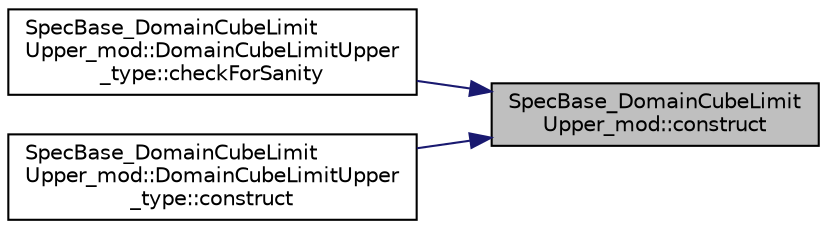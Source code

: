 digraph "SpecBase_DomainCubeLimitUpper_mod::construct"
{
 // LATEX_PDF_SIZE
  edge [fontname="Helvetica",fontsize="10",labelfontname="Helvetica",labelfontsize="10"];
  node [fontname="Helvetica",fontsize="10",shape=record];
  rankdir="RL";
  Node1 [label="SpecBase_DomainCubeLimit\lUpper_mod::construct",height=0.2,width=0.4,color="black", fillcolor="grey75", style="filled", fontcolor="black",tooltip=" "];
  Node1 -> Node2 [dir="back",color="midnightblue",fontsize="10",style="solid"];
  Node2 [label="SpecBase_DomainCubeLimit\lUpper_mod::DomainCubeLimitUpper\l_type::checkForSanity",height=0.2,width=0.4,color="black", fillcolor="white", style="filled",URL="$structSpecBase__DomainCubeLimitUpper__mod_1_1DomainCubeLimitUpper__type.html#a20722a708b64679841800748f1831a54",tooltip=" "];
  Node1 -> Node3 [dir="back",color="midnightblue",fontsize="10",style="solid"];
  Node3 [label="SpecBase_DomainCubeLimit\lUpper_mod::DomainCubeLimitUpper\l_type::construct",height=0.2,width=0.4,color="black", fillcolor="white", style="filled",URL="$structSpecBase__DomainCubeLimitUpper__mod_1_1DomainCubeLimitUpper__type.html#a895e2654ea32df226a4ae99183a276ad",tooltip=" "];
}

